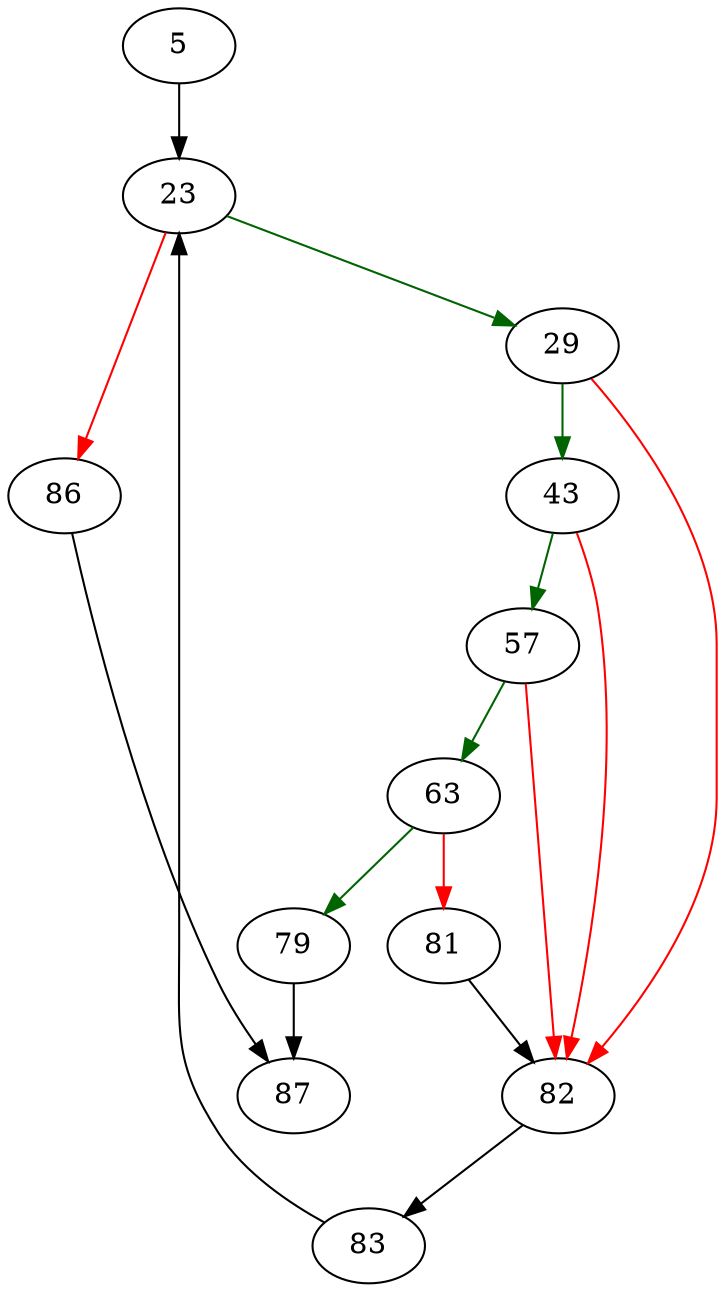 strict digraph "findIndexCol" {
	// Node definitions.
	5 [entry=true];
	23;
	29;
	86;
	43;
	82;
	57;
	63;
	79;
	81;
	87;
	83;

	// Edge definitions.
	5 -> 23;
	23 -> 29 [
		color=darkgreen
		cond=true
	];
	23 -> 86 [
		color=red
		cond=false
	];
	29 -> 43 [
		color=darkgreen
		cond=true
	];
	29 -> 82 [
		color=red
		cond=false
	];
	86 -> 87;
	43 -> 82 [
		color=red
		cond=false
	];
	43 -> 57 [
		color=darkgreen
		cond=true
	];
	82 -> 83;
	57 -> 82 [
		color=red
		cond=false
	];
	57 -> 63 [
		color=darkgreen
		cond=true
	];
	63 -> 79 [
		color=darkgreen
		cond=true
	];
	63 -> 81 [
		color=red
		cond=false
	];
	79 -> 87;
	81 -> 82;
	83 -> 23;
}